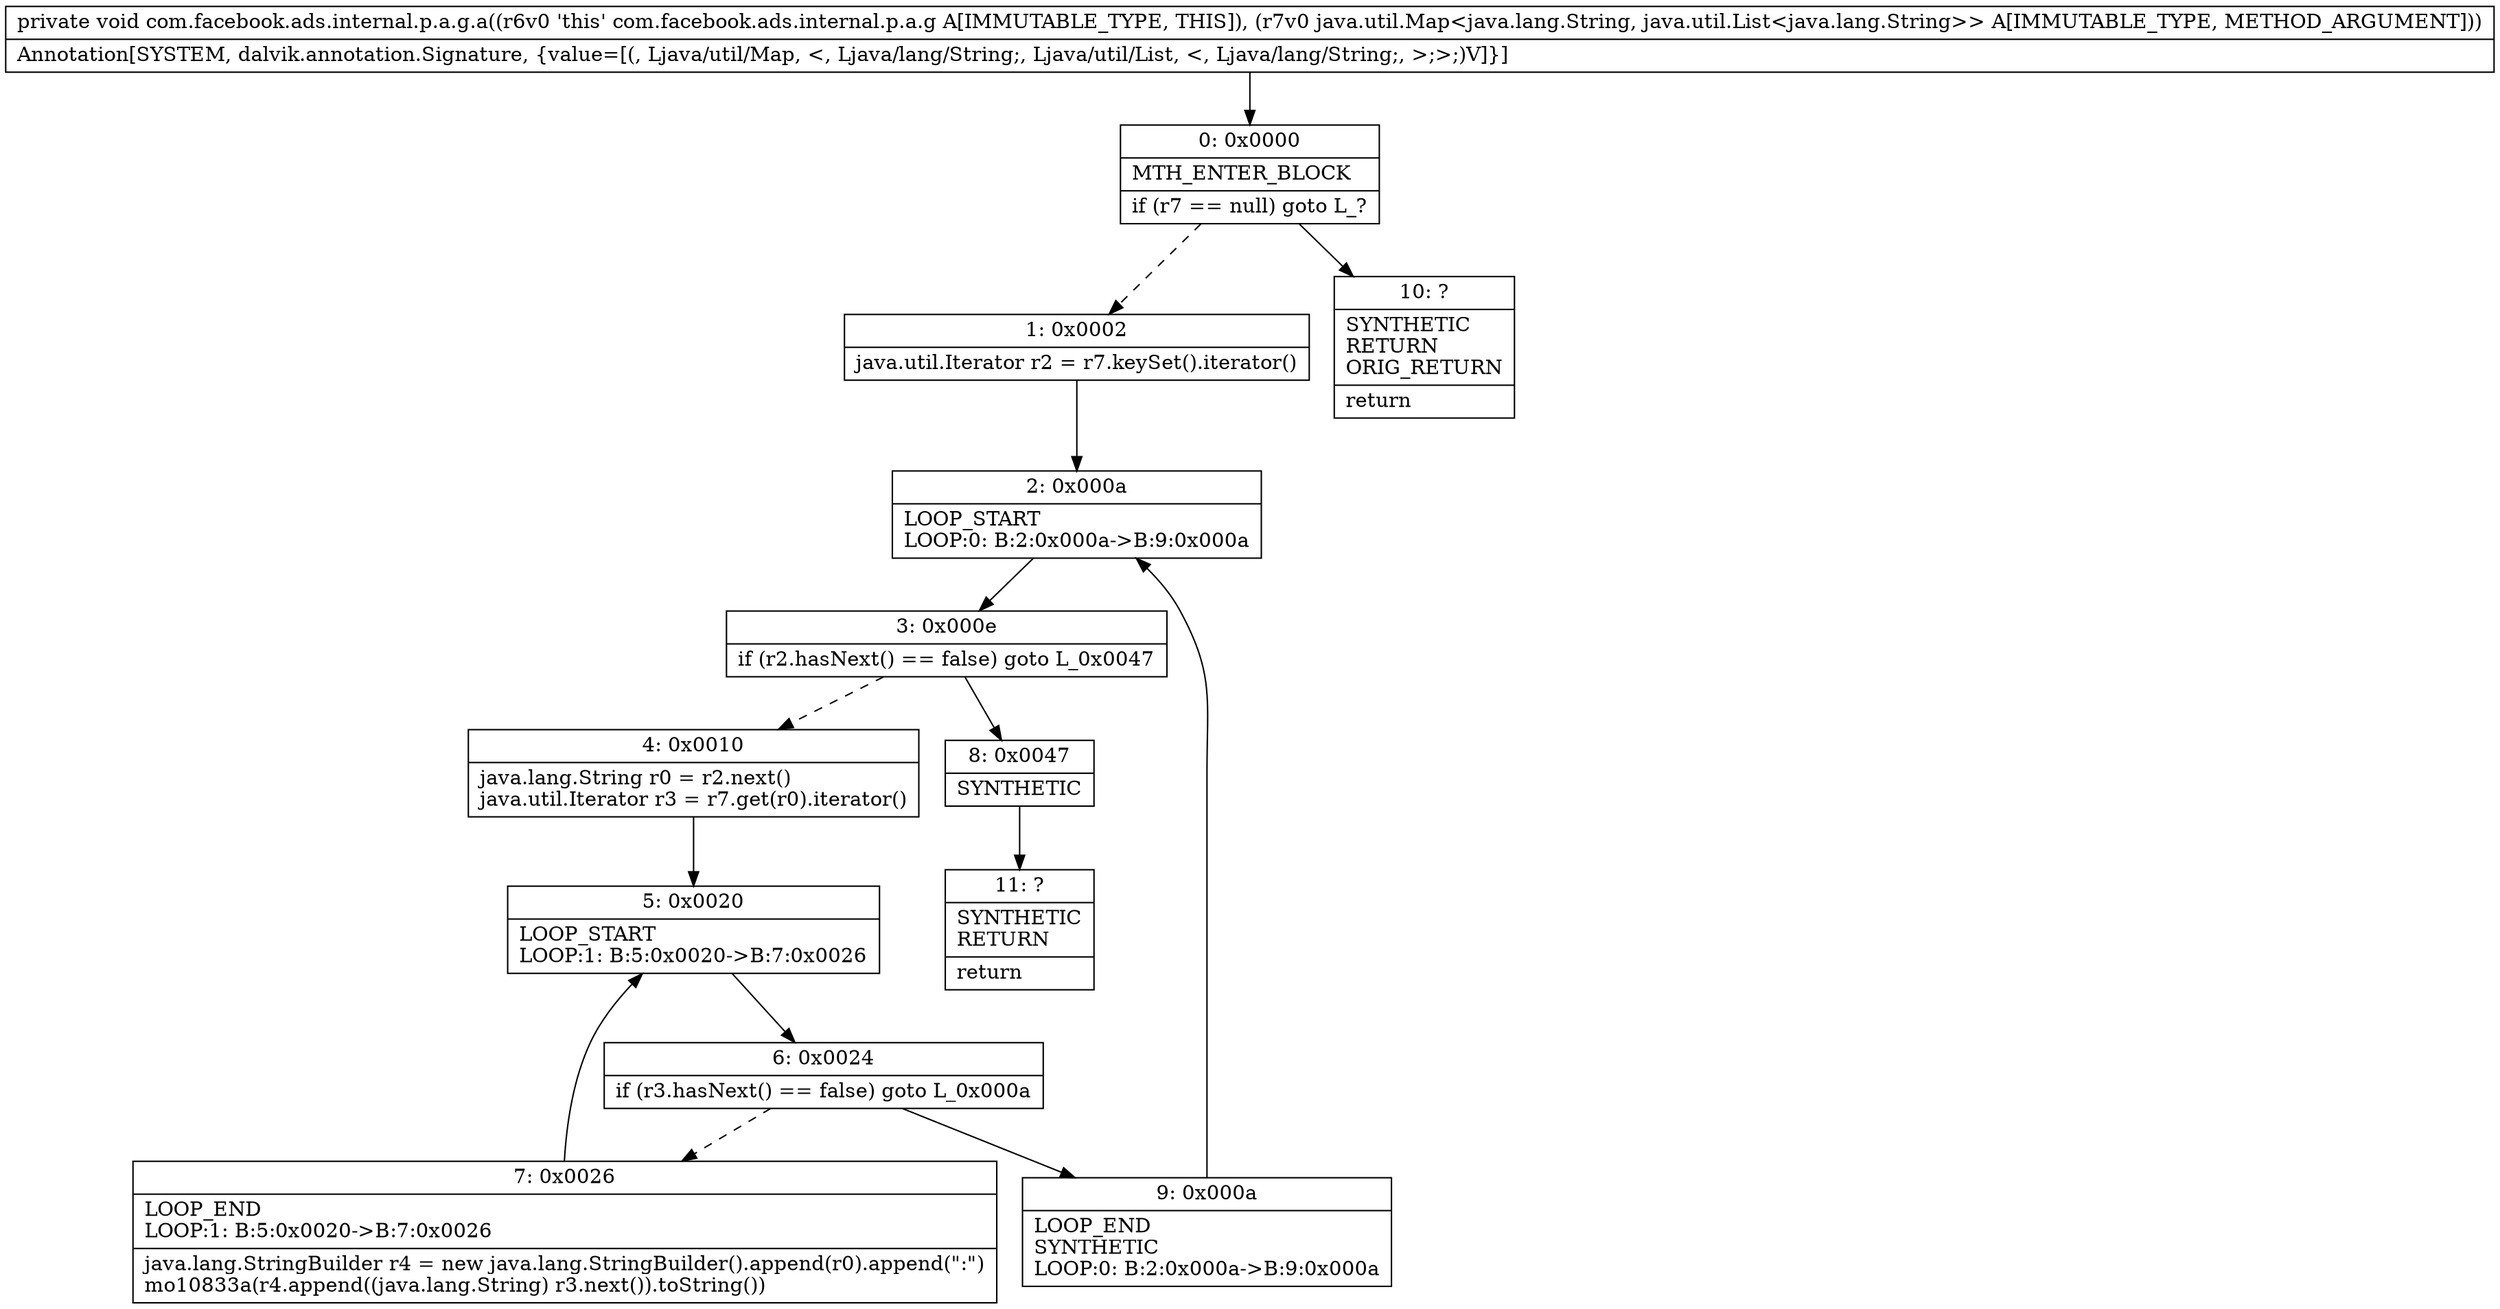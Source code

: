 digraph "CFG forcom.facebook.ads.internal.p.a.g.a(Ljava\/util\/Map;)V" {
Node_0 [shape=record,label="{0\:\ 0x0000|MTH_ENTER_BLOCK\l|if (r7 == null) goto L_?\l}"];
Node_1 [shape=record,label="{1\:\ 0x0002|java.util.Iterator r2 = r7.keySet().iterator()\l}"];
Node_2 [shape=record,label="{2\:\ 0x000a|LOOP_START\lLOOP:0: B:2:0x000a\-\>B:9:0x000a\l}"];
Node_3 [shape=record,label="{3\:\ 0x000e|if (r2.hasNext() == false) goto L_0x0047\l}"];
Node_4 [shape=record,label="{4\:\ 0x0010|java.lang.String r0 = r2.next()\ljava.util.Iterator r3 = r7.get(r0).iterator()\l}"];
Node_5 [shape=record,label="{5\:\ 0x0020|LOOP_START\lLOOP:1: B:5:0x0020\-\>B:7:0x0026\l}"];
Node_6 [shape=record,label="{6\:\ 0x0024|if (r3.hasNext() == false) goto L_0x000a\l}"];
Node_7 [shape=record,label="{7\:\ 0x0026|LOOP_END\lLOOP:1: B:5:0x0020\-\>B:7:0x0026\l|java.lang.StringBuilder r4 = new java.lang.StringBuilder().append(r0).append(\":\")\lmo10833a(r4.append((java.lang.String) r3.next()).toString())\l}"];
Node_8 [shape=record,label="{8\:\ 0x0047|SYNTHETIC\l}"];
Node_9 [shape=record,label="{9\:\ 0x000a|LOOP_END\lSYNTHETIC\lLOOP:0: B:2:0x000a\-\>B:9:0x000a\l}"];
Node_10 [shape=record,label="{10\:\ ?|SYNTHETIC\lRETURN\lORIG_RETURN\l|return\l}"];
Node_11 [shape=record,label="{11\:\ ?|SYNTHETIC\lRETURN\l|return\l}"];
MethodNode[shape=record,label="{private void com.facebook.ads.internal.p.a.g.a((r6v0 'this' com.facebook.ads.internal.p.a.g A[IMMUTABLE_TYPE, THIS]), (r7v0 java.util.Map\<java.lang.String, java.util.List\<java.lang.String\>\> A[IMMUTABLE_TYPE, METHOD_ARGUMENT]))  | Annotation[SYSTEM, dalvik.annotation.Signature, \{value=[(, Ljava\/util\/Map, \<, Ljava\/lang\/String;, Ljava\/util\/List, \<, Ljava\/lang\/String;, \>;\>;)V]\}]\l}"];
MethodNode -> Node_0;
Node_0 -> Node_1[style=dashed];
Node_0 -> Node_10;
Node_1 -> Node_2;
Node_2 -> Node_3;
Node_3 -> Node_4[style=dashed];
Node_3 -> Node_8;
Node_4 -> Node_5;
Node_5 -> Node_6;
Node_6 -> Node_7[style=dashed];
Node_6 -> Node_9;
Node_7 -> Node_5;
Node_8 -> Node_11;
Node_9 -> Node_2;
}

